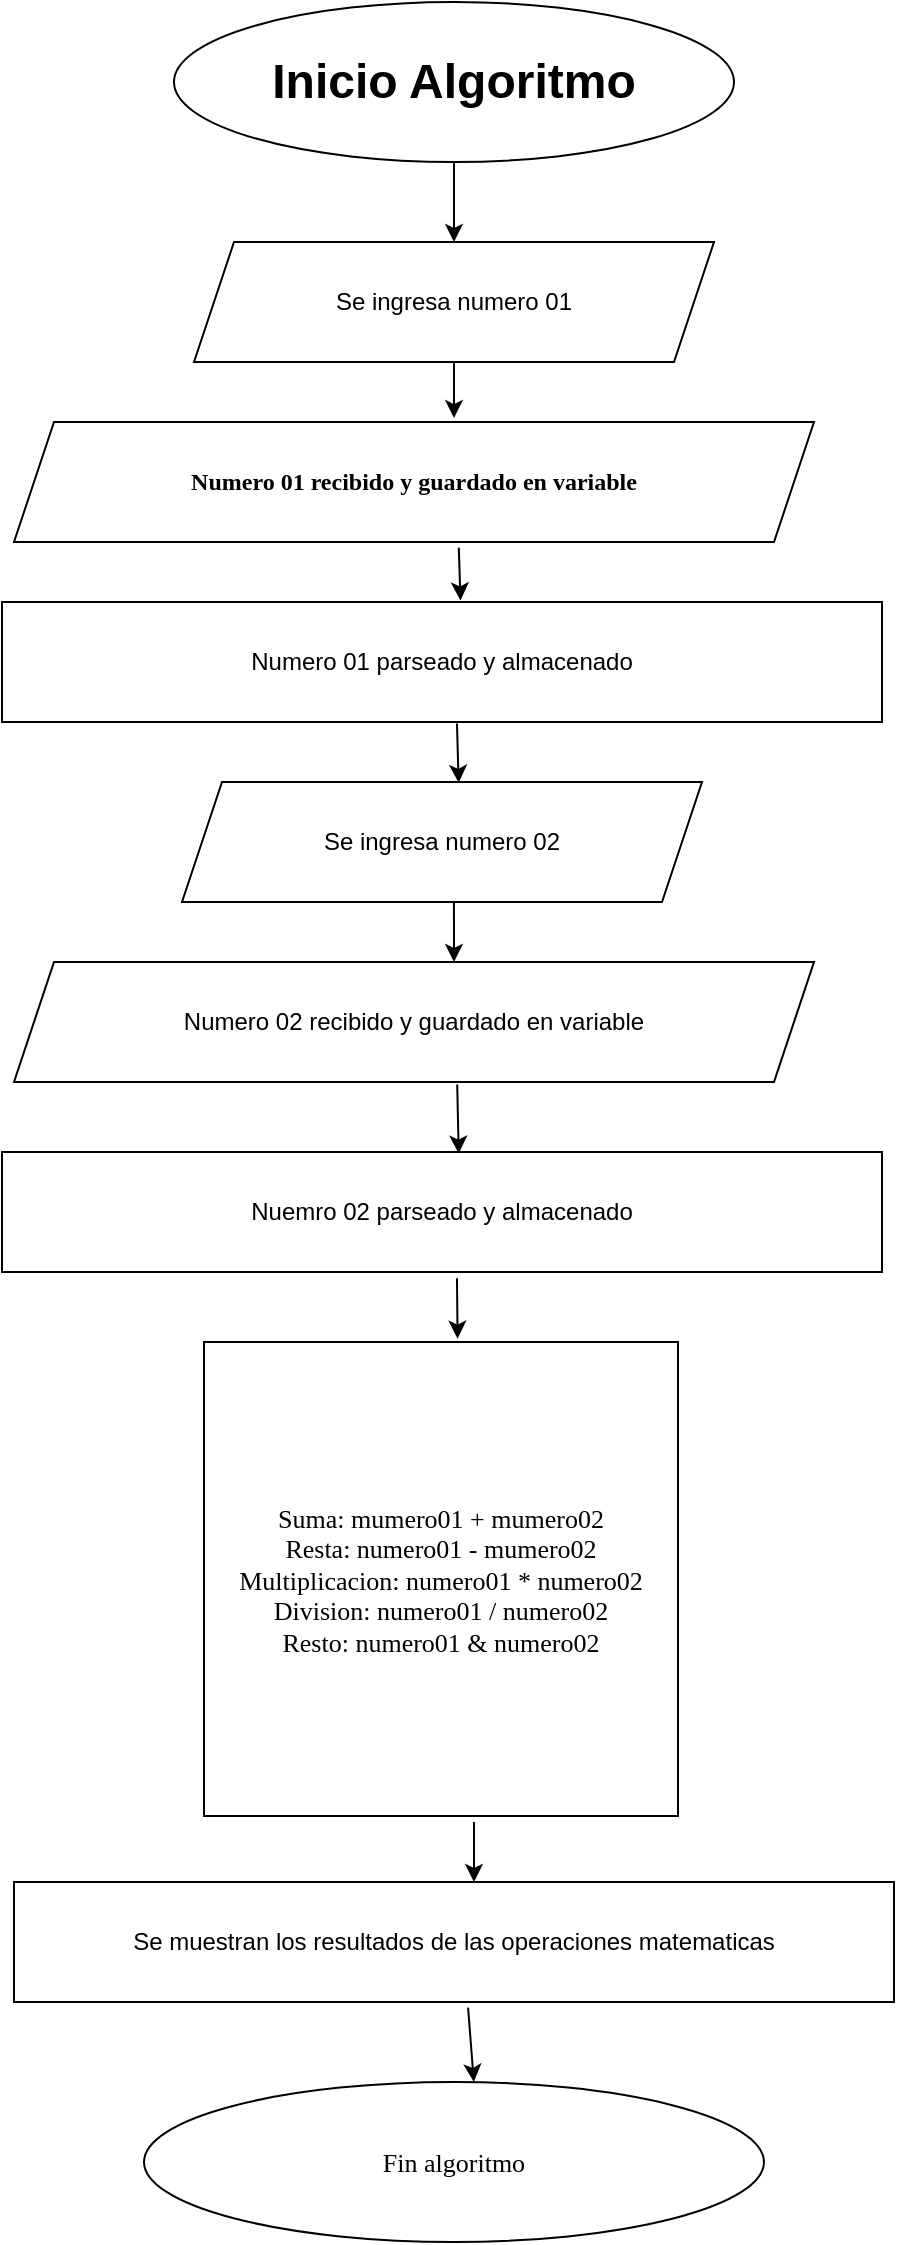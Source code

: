 <mxfile><diagram id="BowXPxJN2b8u7X3N7P9u" name="Página-1"><mxGraphModel dx="1110" dy="600" grid="1" gridSize="10" guides="1" tooltips="1" connect="1" arrows="1" fold="1" page="1" pageScale="1" pageWidth="827" pageHeight="1169" math="0" shadow="0"><root><mxCell id="0"/><mxCell id="1" parent="0"/><mxCell id="2" value="&lt;h1&gt;Inicio Algoritmo&lt;/h1&gt;" style="ellipse;whiteSpace=wrap;html=1;" parent="1" vertex="1"><mxGeometry x="280" y="10" width="280" height="80" as="geometry"/></mxCell><mxCell id="3" value="Se ingresa numero 01" style="shape=parallelogram;perimeter=parallelogramPerimeter;whiteSpace=wrap;html=1;fixedSize=1;" parent="1" vertex="1"><mxGeometry x="290" y="130" width="260" height="60" as="geometry"/></mxCell><mxCell id="4" value="Numero 01 parseado y almacenado" style="rounded=0;whiteSpace=wrap;html=1;" parent="1" vertex="1"><mxGeometry x="194" y="310" width="440" height="60" as="geometry"/></mxCell><mxCell id="7" value="Numero 01 recibido y guardado en variable" style="shape=parallelogram;perimeter=parallelogramPerimeter;whiteSpace=wrap;html=1;fixedSize=1;fontStyle=1;fontFamily=Comic Sans MS;" parent="1" vertex="1"><mxGeometry x="200" y="220" width="400" height="60" as="geometry"/></mxCell><mxCell id="9" value="Numero 02 recibido y guardado en variable" style="shape=parallelogram;perimeter=parallelogramPerimeter;whiteSpace=wrap;html=1;fixedSize=1;" parent="1" vertex="1"><mxGeometry x="200" y="490" width="400" height="60" as="geometry"/></mxCell><mxCell id="12" value="Se ingresa numero 02" style="shape=parallelogram;perimeter=parallelogramPerimeter;whiteSpace=wrap;html=1;fixedSize=1;" parent="1" vertex="1"><mxGeometry x="284" y="400" width="260" height="60" as="geometry"/></mxCell><mxCell id="13" value="Nuemro 02 parseado y almacenado" style="rounded=0;whiteSpace=wrap;html=1;" parent="1" vertex="1"><mxGeometry x="194" y="585" width="440" height="60" as="geometry"/></mxCell><mxCell id="24" value="" style="endArrow=classic;html=1;fontFamily=Comic Sans MS;fontSize=13;exitX=0.5;exitY=1;exitDx=0;exitDy=0;entryX=0.5;entryY=0;entryDx=0;entryDy=0;" parent="1" source="2" target="3" edge="1"><mxGeometry width="50" height="50" relative="1" as="geometry"><mxPoint x="380" y="230" as="sourcePoint"/><mxPoint x="430" y="180" as="targetPoint"/></mxGeometry></mxCell><mxCell id="26" value="" style="endArrow=classic;html=1;fontFamily=Comic Sans MS;fontSize=13;entryX=0.55;entryY=-0.033;entryDx=0;entryDy=0;entryPerimeter=0;exitX=0.5;exitY=1;exitDx=0;exitDy=0;" parent="1" source="3" target="7" edge="1"><mxGeometry width="50" height="50" relative="1" as="geometry"><mxPoint x="370" y="210" as="sourcePoint"/><mxPoint x="430" y="180" as="targetPoint"/></mxGeometry></mxCell><mxCell id="27" value="" style="endArrow=classic;html=1;fontFamily=Comic Sans MS;fontSize=13;exitX=0.556;exitY=1.047;exitDx=0;exitDy=0;exitPerimeter=0;entryX=0.521;entryY=-0.013;entryDx=0;entryDy=0;entryPerimeter=0;" parent="1" source="7" target="4" edge="1"><mxGeometry width="50" height="50" relative="1" as="geometry"><mxPoint x="380" y="390" as="sourcePoint"/><mxPoint x="430" y="340" as="targetPoint"/></mxGeometry></mxCell><mxCell id="28" value="" style="endArrow=classic;html=1;fontFamily=Comic Sans MS;fontSize=13;exitX=0.517;exitY=1.013;exitDx=0;exitDy=0;exitPerimeter=0;entryX=0.532;entryY=0.007;entryDx=0;entryDy=0;entryPerimeter=0;" parent="1" source="4" target="12" edge="1"><mxGeometry width="50" height="50" relative="1" as="geometry"><mxPoint x="380" y="550" as="sourcePoint"/><mxPoint x="430" y="500" as="targetPoint"/></mxGeometry></mxCell><mxCell id="29" value="" style="endArrow=classic;html=1;fontFamily=Comic Sans MS;fontSize=13;exitX=0.523;exitY=1;exitDx=0;exitDy=0;exitPerimeter=0;entryX=0.55;entryY=0;entryDx=0;entryDy=0;entryPerimeter=0;" parent="1" source="12" target="9" edge="1"><mxGeometry width="50" height="50" relative="1" as="geometry"><mxPoint x="380" y="550" as="sourcePoint"/><mxPoint x="430" y="500" as="targetPoint"/></mxGeometry></mxCell><mxCell id="30" value="" style="endArrow=classic;html=1;fontFamily=Comic Sans MS;fontSize=13;exitX=0.554;exitY=1.02;exitDx=0;exitDy=0;exitPerimeter=0;entryX=0.519;entryY=0.013;entryDx=0;entryDy=0;entryPerimeter=0;" parent="1" source="9" target="13" edge="1"><mxGeometry width="50" height="50" relative="1" as="geometry"><mxPoint x="380" y="710" as="sourcePoint"/><mxPoint x="430" y="660" as="targetPoint"/></mxGeometry></mxCell><mxCell id="31" value="Suma: mumero01 + mumero02&lt;br&gt;Resta: numero01 - mumero02&lt;br&gt;Multiplicacion: numero01 * numero02&lt;br&gt;Division: numero01 / numero02&lt;br&gt;Resto: numero01 &amp;amp; numero02" style="whiteSpace=wrap;html=1;aspect=fixed;fontFamily=Comic Sans MS;fontSize=13;" parent="1" vertex="1"><mxGeometry x="295" y="680" width="237" height="237" as="geometry"/></mxCell><mxCell id="32" value="" style="endArrow=classic;html=1;fontFamily=Comic Sans MS;fontSize=13;entryX=0.535;entryY=-0.007;entryDx=0;entryDy=0;entryPerimeter=0;exitX=0.517;exitY=1.053;exitDx=0;exitDy=0;exitPerimeter=0;" parent="1" source="13" target="31" edge="1"><mxGeometry width="50" height="50" relative="1" as="geometry"><mxPoint x="422" y="730" as="sourcePoint"/><mxPoint x="430" y="690" as="targetPoint"/></mxGeometry></mxCell><mxCell id="35" value="Se muestran los resultados de las operaciones matematicas" style="rounded=0;whiteSpace=wrap;html=1;" parent="1" vertex="1"><mxGeometry x="200" y="950" width="440" height="60" as="geometry"/></mxCell><mxCell id="36" value="Fin algoritmo" style="ellipse;whiteSpace=wrap;html=1;fontFamily=Comic Sans MS;fontSize=13;" parent="1" vertex="1"><mxGeometry x="265" y="1050" width="310" height="80" as="geometry"/></mxCell><mxCell id="37" value="" style="endArrow=classic;html=1;fontFamily=Comic Sans MS;fontSize=13;" parent="1" edge="1"><mxGeometry width="50" height="50" relative="1" as="geometry"><mxPoint x="430" y="920" as="sourcePoint"/><mxPoint x="430" y="950" as="targetPoint"/></mxGeometry></mxCell><mxCell id="38" value="" style="endArrow=classic;html=1;fontFamily=Comic Sans MS;fontSize=13;entryX=0.532;entryY=0;entryDx=0;entryDy=0;entryPerimeter=0;exitX=0.516;exitY=1.047;exitDx=0;exitDy=0;exitPerimeter=0;" parent="1" source="35" target="36" edge="1"><mxGeometry width="50" height="50" relative="1" as="geometry"><mxPoint x="380" y="1060" as="sourcePoint"/><mxPoint x="430" y="1010" as="targetPoint"/></mxGeometry></mxCell></root></mxGraphModel></diagram></mxfile>